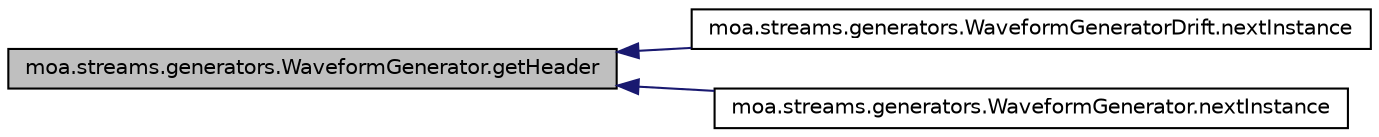 digraph G
{
  edge [fontname="Helvetica",fontsize="10",labelfontname="Helvetica",labelfontsize="10"];
  node [fontname="Helvetica",fontsize="10",shape=record];
  rankdir=LR;
  Node1 [label="moa.streams.generators.WaveformGenerator.getHeader",height=0.2,width=0.4,color="black", fillcolor="grey75", style="filled" fontcolor="black"];
  Node1 -> Node2 [dir=back,color="midnightblue",fontsize="10",style="solid",fontname="Helvetica"];
  Node2 [label="moa.streams.generators.WaveformGeneratorDrift.nextInstance",height=0.2,width=0.4,color="black", fillcolor="white", style="filled",URL="$classmoa_1_1streams_1_1generators_1_1WaveformGeneratorDrift.html#a83634dbe7a52da0a20cef7e9482755f5",tooltip="Gets the next instance from this stream."];
  Node1 -> Node3 [dir=back,color="midnightblue",fontsize="10",style="solid",fontname="Helvetica"];
  Node3 [label="moa.streams.generators.WaveformGenerator.nextInstance",height=0.2,width=0.4,color="black", fillcolor="white", style="filled",URL="$classmoa_1_1streams_1_1generators_1_1WaveformGenerator.html#a4da40efe23860aadc22df3b98f273139",tooltip="Gets the next instance from this stream."];
}
